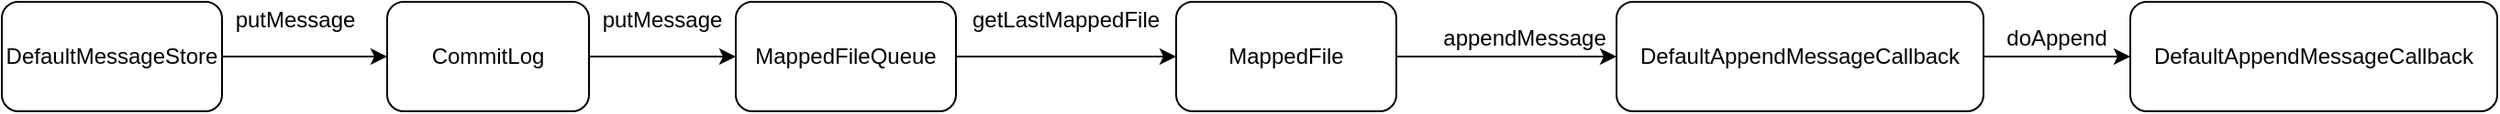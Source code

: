 <mxfile version="11.2.4" type="device" pages="1"><diagram id="AvdMXnva6Q9xbQTys765" name="第 1 页"><mxGraphModel dx="757" dy="501" grid="1" gridSize="10" guides="1" tooltips="1" connect="1" arrows="1" fold="1" page="1" pageScale="1" pageWidth="10000" pageHeight="10000" math="0" shadow="0"><root><mxCell id="0"/><mxCell id="1" parent="0"/><mxCell id="ZfbQnmEHzNVMsI7Xj02r-3" value="" style="edgeStyle=orthogonalEdgeStyle;rounded=0;orthogonalLoop=1;jettySize=auto;html=1;" edge="1" parent="1" source="ZfbQnmEHzNVMsI7Xj02r-1" target="ZfbQnmEHzNVMsI7Xj02r-2"><mxGeometry relative="1" as="geometry"/></mxCell><mxCell id="ZfbQnmEHzNVMsI7Xj02r-1" value="DefaultMessageStore" style="rounded=1;whiteSpace=wrap;html=1;" vertex="1" parent="1"><mxGeometry x="40" y="120" width="120" height="60" as="geometry"/></mxCell><mxCell id="ZfbQnmEHzNVMsI7Xj02r-7" value="" style="edgeStyle=orthogonalEdgeStyle;rounded=0;orthogonalLoop=1;jettySize=auto;html=1;" edge="1" parent="1" source="ZfbQnmEHzNVMsI7Xj02r-2" target="ZfbQnmEHzNVMsI7Xj02r-6"><mxGeometry relative="1" as="geometry"/></mxCell><mxCell id="ZfbQnmEHzNVMsI7Xj02r-2" value="CommitLog" style="rounded=1;whiteSpace=wrap;html=1;" vertex="1" parent="1"><mxGeometry x="250" y="120" width="110" height="60" as="geometry"/></mxCell><mxCell id="ZfbQnmEHzNVMsI7Xj02r-14" value="" style="edgeStyle=orthogonalEdgeStyle;rounded=0;orthogonalLoop=1;jettySize=auto;html=1;" edge="1" parent="1" source="ZfbQnmEHzNVMsI7Xj02r-6" target="ZfbQnmEHzNVMsI7Xj02r-13"><mxGeometry relative="1" as="geometry"/></mxCell><mxCell id="ZfbQnmEHzNVMsI7Xj02r-6" value="MappedFileQueue" style="rounded=1;whiteSpace=wrap;html=1;" vertex="1" parent="1"><mxGeometry x="440" y="120" width="120" height="60" as="geometry"/></mxCell><mxCell id="ZfbQnmEHzNVMsI7Xj02r-16" value="" style="edgeStyle=orthogonalEdgeStyle;rounded=0;orthogonalLoop=1;jettySize=auto;html=1;" edge="1" parent="1" source="ZfbQnmEHzNVMsI7Xj02r-13" target="ZfbQnmEHzNVMsI7Xj02r-15"><mxGeometry relative="1" as="geometry"/></mxCell><mxCell id="ZfbQnmEHzNVMsI7Xj02r-13" value="MappedFile" style="rounded=1;whiteSpace=wrap;html=1;" vertex="1" parent="1"><mxGeometry x="680" y="120" width="120" height="60" as="geometry"/></mxCell><mxCell id="ZfbQnmEHzNVMsI7Xj02r-19" value="" style="edgeStyle=orthogonalEdgeStyle;rounded=0;orthogonalLoop=1;jettySize=auto;html=1;" edge="1" parent="1" source="ZfbQnmEHzNVMsI7Xj02r-15" target="ZfbQnmEHzNVMsI7Xj02r-18"><mxGeometry relative="1" as="geometry"/></mxCell><mxCell id="ZfbQnmEHzNVMsI7Xj02r-15" value="DefaultAppendMessageCallback" style="rounded=1;whiteSpace=wrap;html=1;" vertex="1" parent="1"><mxGeometry x="920" y="120" width="200" height="60" as="geometry"/></mxCell><mxCell id="ZfbQnmEHzNVMsI7Xj02r-18" value="DefaultAppendMessageCallback" style="rounded=1;whiteSpace=wrap;html=1;" vertex="1" parent="1"><mxGeometry x="1200" y="120" width="200" height="60" as="geometry"/></mxCell><mxCell id="ZfbQnmEHzNVMsI7Xj02r-5" value="putMessage" style="text;html=1;strokeColor=none;fillColor=none;align=center;verticalAlign=middle;whiteSpace=wrap;rounded=0;" vertex="1" parent="1"><mxGeometry x="180" y="120" width="40" height="20" as="geometry"/></mxCell><mxCell id="ZfbQnmEHzNVMsI7Xj02r-8" value="putMessage" style="text;html=1;strokeColor=none;fillColor=none;align=center;verticalAlign=middle;whiteSpace=wrap;rounded=0;" vertex="1" parent="1"><mxGeometry x="380" y="120" width="40" height="20" as="geometry"/></mxCell><mxCell id="ZfbQnmEHzNVMsI7Xj02r-11" value="getLastMappedFile" style="text;html=1;strokeColor=none;fillColor=none;align=center;verticalAlign=middle;whiteSpace=wrap;rounded=0;" vertex="1" parent="1"><mxGeometry x="600" y="120" width="40" height="20" as="geometry"/></mxCell><mxCell id="ZfbQnmEHzNVMsI7Xj02r-17" value="appendMessage" style="text;html=1;strokeColor=none;fillColor=none;align=center;verticalAlign=middle;whiteSpace=wrap;rounded=0;" vertex="1" parent="1"><mxGeometry x="850" y="130" width="40" height="20" as="geometry"/></mxCell><mxCell id="ZfbQnmEHzNVMsI7Xj02r-20" value="doAppend" style="text;html=1;strokeColor=none;fillColor=none;align=center;verticalAlign=middle;whiteSpace=wrap;rounded=0;" vertex="1" parent="1"><mxGeometry x="1140" y="130" width="40" height="20" as="geometry"/></mxCell></root></mxGraphModel></diagram></mxfile>